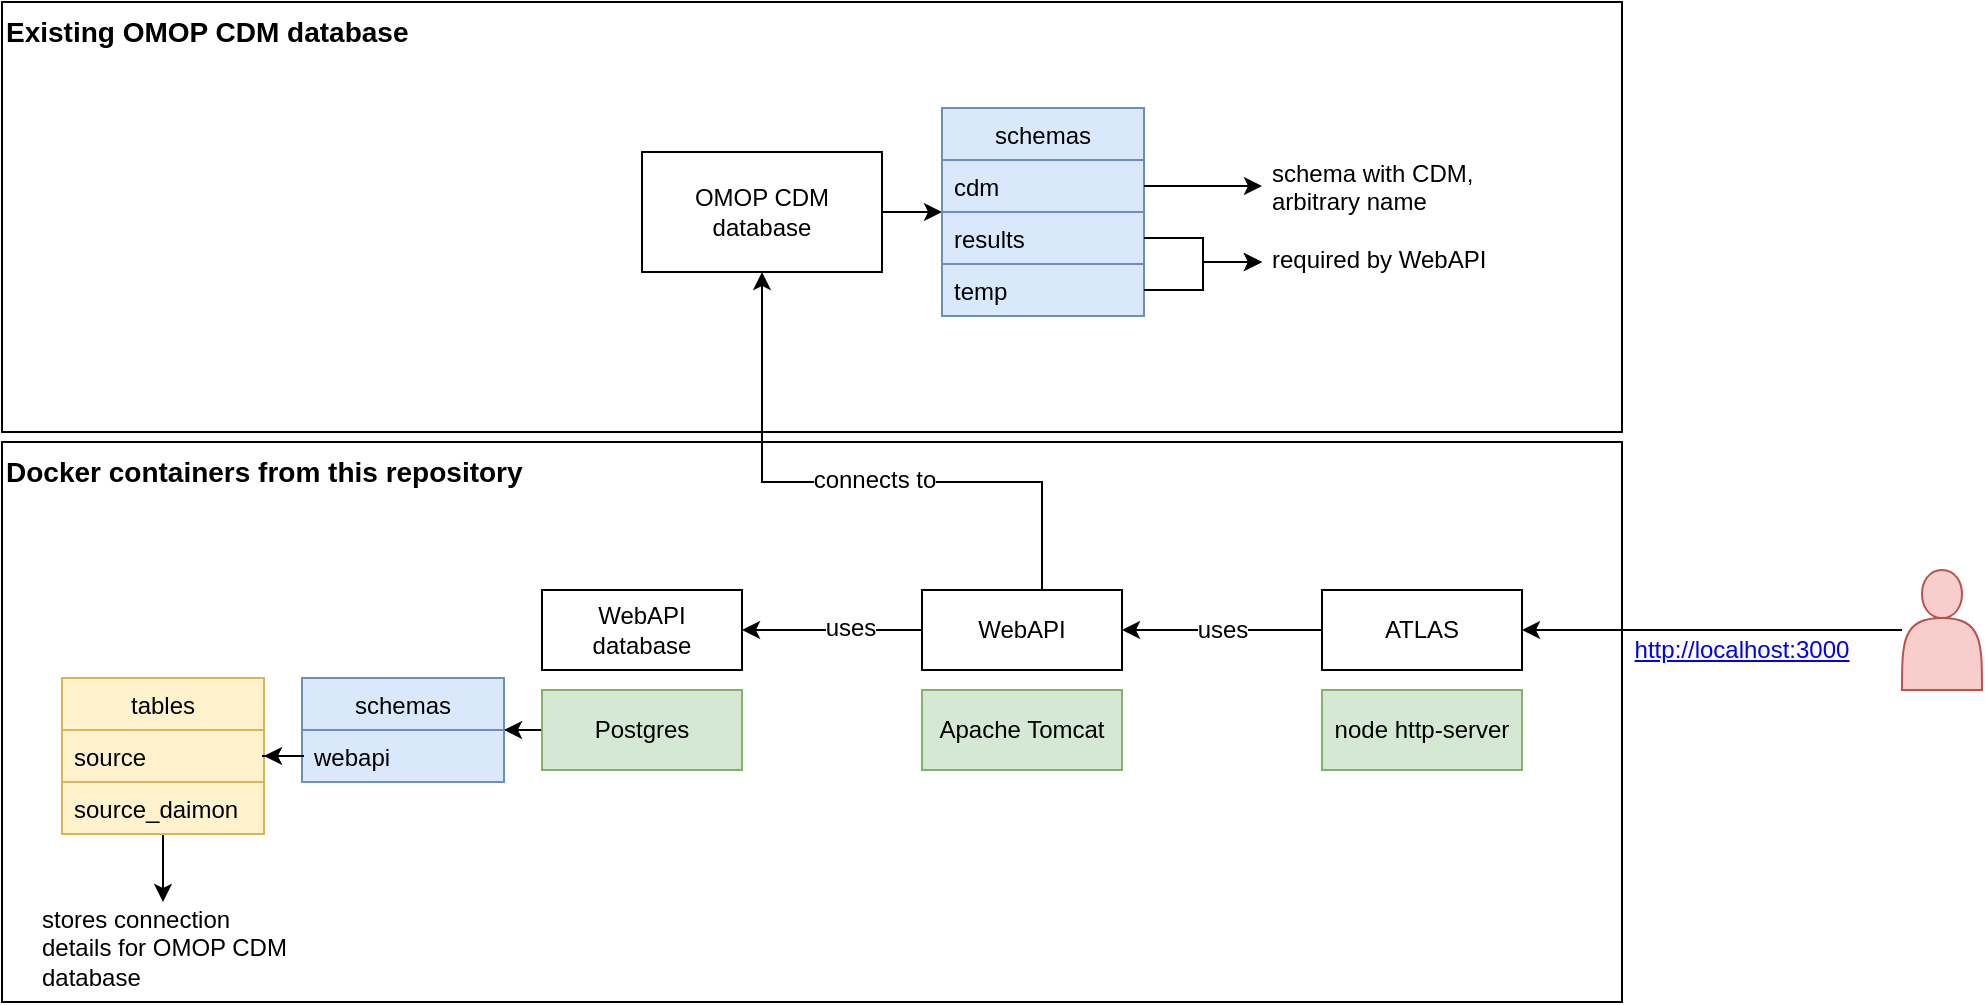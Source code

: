 <mxfile version="20.3.0" type="device"><diagram id="DGF3_mnuEF6vGy8m8po0" name="Seite-1"><mxGraphModel dx="1106" dy="997" grid="1" gridSize="10" guides="1" tooltips="1" connect="1" arrows="1" fold="1" page="1" pageScale="1" pageWidth="1169" pageHeight="827" math="0" shadow="0"><root><mxCell id="0"/><mxCell id="1" parent="0"/><mxCell id="ANL0iXv9JpBGWuAWdyvS-42" value="&lt;span style=&quot;font-size: 14px;&quot;&gt;&lt;b&gt;Existing OMOP CDM database&lt;/b&gt;&lt;/span&gt;" style="rounded=0;whiteSpace=wrap;html=1;fontSize=12;align=left;verticalAlign=top;" vertex="1" parent="1"><mxGeometry x="50" y="150" width="810" height="215" as="geometry"/></mxCell><mxCell id="ANL0iXv9JpBGWuAWdyvS-41" value="&lt;b&gt;&lt;font style=&quot;font-size: 14px;&quot;&gt;Docker containers from this repository&lt;/font&gt;&lt;/b&gt;" style="rounded=0;whiteSpace=wrap;html=1;fontSize=12;align=left;verticalAlign=top;" vertex="1" parent="1"><mxGeometry x="50" y="370" width="810" height="280" as="geometry"/></mxCell><mxCell id="ANL0iXv9JpBGWuAWdyvS-1" value="Apache Tomcat" style="rounded=0;whiteSpace=wrap;html=1;fillColor=#d5e8d4;strokeColor=#82b366;" vertex="1" parent="1"><mxGeometry x="510" y="494" width="100" height="40" as="geometry"/></mxCell><mxCell id="ANL0iXv9JpBGWuAWdyvS-54" style="edgeStyle=orthogonalEdgeStyle;rounded=0;orthogonalLoop=1;jettySize=auto;html=1;fontSize=12;" edge="1" parent="1" source="ANL0iXv9JpBGWuAWdyvS-2" target="ANL0iXv9JpBGWuAWdyvS-45"><mxGeometry relative="1" as="geometry"/></mxCell><mxCell id="ANL0iXv9JpBGWuAWdyvS-2" value="OMOP CDM database" style="rounded=0;whiteSpace=wrap;html=1;fontStyle=0" vertex="1" parent="1"><mxGeometry x="370" y="225" width="120" height="60" as="geometry"/></mxCell><mxCell id="ANL0iXv9JpBGWuAWdyvS-8" style="edgeStyle=orthogonalEdgeStyle;rounded=0;orthogonalLoop=1;jettySize=auto;html=1;entryX=0.5;entryY=1;entryDx=0;entryDy=0;" edge="1" parent="1" source="ANL0iXv9JpBGWuAWdyvS-3" target="ANL0iXv9JpBGWuAWdyvS-2"><mxGeometry relative="1" as="geometry"><Array as="points"><mxPoint x="570" y="390"/><mxPoint x="430" y="390"/></Array></mxGeometry></mxCell><mxCell id="ANL0iXv9JpBGWuAWdyvS-13" value="connects to" style="edgeLabel;html=1;align=center;verticalAlign=middle;resizable=0;points=[];fontSize=12;" vertex="1" connectable="0" parent="ANL0iXv9JpBGWuAWdyvS-8"><mxGeometry x="-0.075" y="-1" relative="1" as="geometry"><mxPoint as="offset"/></mxGeometry></mxCell><mxCell id="ANL0iXv9JpBGWuAWdyvS-16" style="edgeStyle=orthogonalEdgeStyle;rounded=0;orthogonalLoop=1;jettySize=auto;html=1;fontSize=12;" edge="1" parent="1" source="ANL0iXv9JpBGWuAWdyvS-3" target="ANL0iXv9JpBGWuAWdyvS-4"><mxGeometry relative="1" as="geometry"/></mxCell><mxCell id="ANL0iXv9JpBGWuAWdyvS-17" value="uses" style="edgeLabel;html=1;align=center;verticalAlign=middle;resizable=0;points=[];fontSize=12;" vertex="1" connectable="0" parent="ANL0iXv9JpBGWuAWdyvS-16"><mxGeometry x="-0.2" y="-1" relative="1" as="geometry"><mxPoint as="offset"/></mxGeometry></mxCell><mxCell id="ANL0iXv9JpBGWuAWdyvS-3" value="WebAPI" style="rounded=0;whiteSpace=wrap;html=1;fontStyle=0" vertex="1" parent="1"><mxGeometry x="510" y="444" width="100" height="40" as="geometry"/></mxCell><mxCell id="ANL0iXv9JpBGWuAWdyvS-4" value="&lt;div&gt;WebAPI&lt;/div&gt;&lt;div&gt;database&lt;/div&gt;" style="rounded=0;whiteSpace=wrap;html=1;fontStyle=0" vertex="1" parent="1"><mxGeometry x="320" y="444" width="100" height="40" as="geometry"/></mxCell><mxCell id="ANL0iXv9JpBGWuAWdyvS-62" style="edgeStyle=orthogonalEdgeStyle;rounded=0;orthogonalLoop=1;jettySize=auto;html=1;fontSize=12;" edge="1" parent="1" source="ANL0iXv9JpBGWuAWdyvS-5" target="ANL0iXv9JpBGWuAWdyvS-58"><mxGeometry relative="1" as="geometry"/></mxCell><mxCell id="ANL0iXv9JpBGWuAWdyvS-5" value="Postgres" style="rounded=0;whiteSpace=wrap;html=1;fillColor=#d5e8d4;strokeColor=#82b366;" vertex="1" parent="1"><mxGeometry x="320" y="494" width="100" height="40" as="geometry"/></mxCell><mxCell id="ANL0iXv9JpBGWuAWdyvS-14" style="edgeStyle=orthogonalEdgeStyle;rounded=0;orthogonalLoop=1;jettySize=auto;html=1;" edge="1" parent="1" source="ANL0iXv9JpBGWuAWdyvS-6" target="ANL0iXv9JpBGWuAWdyvS-3"><mxGeometry relative="1" as="geometry"/></mxCell><mxCell id="ANL0iXv9JpBGWuAWdyvS-15" value="uses" style="edgeLabel;html=1;align=center;verticalAlign=middle;resizable=0;points=[];fontSize=12;" vertex="1" connectable="0" parent="ANL0iXv9JpBGWuAWdyvS-14"><mxGeometry x="0.22" y="1" relative="1" as="geometry"><mxPoint x="11" y="-1" as="offset"/></mxGeometry></mxCell><mxCell id="ANL0iXv9JpBGWuAWdyvS-6" value="ATLAS" style="rounded=0;whiteSpace=wrap;html=1;fontStyle=0" vertex="1" parent="1"><mxGeometry x="710" y="444" width="100" height="40" as="geometry"/></mxCell><mxCell id="ANL0iXv9JpBGWuAWdyvS-7" value="node http-server" style="rounded=0;whiteSpace=wrap;html=1;fillColor=#d5e8d4;strokeColor=#82b366;" vertex="1" parent="1"><mxGeometry x="710" y="494" width="100" height="40" as="geometry"/></mxCell><mxCell id="ANL0iXv9JpBGWuAWdyvS-19" value="&lt;p style=&quot;font-size: 12px;&quot;&gt;&lt;font style=&quot;font-size: 12px; font-weight: normal;&quot;&gt;required by WebAPI&lt;/font&gt;&lt;/p&gt;" style="text;html=1;strokeColor=none;fillColor=none;spacing=5;spacingTop=-20;whiteSpace=wrap;overflow=hidden;rounded=0;fontSize=12;align=left;verticalAlign=top;horizontal=1;" vertex="1" parent="1"><mxGeometry x="680" y="270" width="120" height="20" as="geometry"/></mxCell><mxCell id="ANL0iXv9JpBGWuAWdyvS-23" value="&lt;p style=&quot;font-size: 12px;&quot;&gt;&lt;span style=&quot;font-size: 12px;&quot;&gt;schema with CDM, arbitrary name&lt;/span&gt;&lt;/p&gt;" style="text;html=1;strokeColor=none;fillColor=none;spacing=5;spacingTop=-20;whiteSpace=wrap;overflow=hidden;rounded=0;fontSize=12;align=left;verticalAlign=top;horizontal=1;" vertex="1" parent="1"><mxGeometry x="680" y="227" width="130" height="30" as="geometry"/></mxCell><mxCell id="ANL0iXv9JpBGWuAWdyvS-37" value="stores connection&amp;nbsp; details for OMOP CDM database" style="text;html=1;strokeColor=none;fillColor=none;spacing=5;spacingTop=-20;whiteSpace=wrap;overflow=hidden;rounded=0;fontSize=12;align=left;verticalAlign=bottom;horizontal=1;" vertex="1" parent="1"><mxGeometry x="64.5" y="600" width="132" height="50" as="geometry"/></mxCell><mxCell id="ANL0iXv9JpBGWuAWdyvS-44" style="edgeStyle=orthogonalEdgeStyle;rounded=0;orthogonalLoop=1;jettySize=auto;html=1;fontSize=14;" edge="1" parent="1" source="ANL0iXv9JpBGWuAWdyvS-43" target="ANL0iXv9JpBGWuAWdyvS-6"><mxGeometry relative="1" as="geometry"/></mxCell><mxCell id="ANL0iXv9JpBGWuAWdyvS-43" value="" style="shape=actor;whiteSpace=wrap;html=1;fontSize=14;fillColor=#f8cecc;strokeColor=#b85450;" vertex="1" parent="1"><mxGeometry x="1000" y="434" width="40" height="60" as="geometry"/></mxCell><mxCell id="ANL0iXv9JpBGWuAWdyvS-45" value="schemas" style="swimlane;fontStyle=0;childLayout=stackLayout;horizontal=1;startSize=26;fillColor=#dae8fc;horizontalStack=0;resizeParent=1;resizeParentMax=0;resizeLast=0;collapsible=1;marginBottom=0;fontSize=12;strokeColor=#6c8ebf;" vertex="1" parent="1"><mxGeometry x="520" y="203" width="101" height="104" as="geometry"><mxRectangle x="920" y="220" width="100" height="30" as="alternateBounds"/></mxGeometry></mxCell><mxCell id="ANL0iXv9JpBGWuAWdyvS-46" value="cdm" style="text;strokeColor=#6c8ebf;fillColor=#dae8fc;align=left;verticalAlign=top;spacingLeft=4;spacingRight=4;overflow=hidden;rotatable=0;points=[[0,0.5],[1,0.5]];portConstraint=eastwest;fontSize=12;" vertex="1" parent="ANL0iXv9JpBGWuAWdyvS-45"><mxGeometry y="26" width="101" height="26" as="geometry"/></mxCell><mxCell id="ANL0iXv9JpBGWuAWdyvS-47" value="results" style="text;strokeColor=#6c8ebf;fillColor=#dae8fc;align=left;verticalAlign=top;spacingLeft=4;spacingRight=4;overflow=hidden;rotatable=0;points=[[0,0.5],[1,0.5]];portConstraint=eastwest;fontSize=12;" vertex="1" parent="ANL0iXv9JpBGWuAWdyvS-45"><mxGeometry y="52" width="101" height="26" as="geometry"/></mxCell><mxCell id="ANL0iXv9JpBGWuAWdyvS-48" value="temp" style="text;strokeColor=#6c8ebf;fillColor=#dae8fc;align=left;verticalAlign=top;spacingLeft=4;spacingRight=4;overflow=hidden;rotatable=0;points=[[0,0.5],[1,0.5]];portConstraint=eastwest;fontSize=12;" vertex="1" parent="ANL0iXv9JpBGWuAWdyvS-45"><mxGeometry y="78" width="101" height="26" as="geometry"/></mxCell><mxCell id="ANL0iXv9JpBGWuAWdyvS-55" style="edgeStyle=orthogonalEdgeStyle;rounded=0;orthogonalLoop=1;jettySize=auto;html=1;fontSize=12;" edge="1" parent="1" source="ANL0iXv9JpBGWuAWdyvS-46" target="ANL0iXv9JpBGWuAWdyvS-23"><mxGeometry relative="1" as="geometry"/></mxCell><mxCell id="ANL0iXv9JpBGWuAWdyvS-56" style="edgeStyle=orthogonalEdgeStyle;rounded=0;orthogonalLoop=1;jettySize=auto;html=1;entryX=0;entryY=0.5;entryDx=0;entryDy=0;fontSize=12;" edge="1" parent="1" source="ANL0iXv9JpBGWuAWdyvS-47" target="ANL0iXv9JpBGWuAWdyvS-19"><mxGeometry relative="1" as="geometry"/></mxCell><mxCell id="ANL0iXv9JpBGWuAWdyvS-57" style="edgeStyle=orthogonalEdgeStyle;rounded=0;orthogonalLoop=1;jettySize=auto;html=1;fontSize=12;" edge="1" parent="1" source="ANL0iXv9JpBGWuAWdyvS-48" target="ANL0iXv9JpBGWuAWdyvS-19"><mxGeometry relative="1" as="geometry"/></mxCell><mxCell id="ANL0iXv9JpBGWuAWdyvS-58" value="schemas" style="swimlane;fontStyle=0;childLayout=stackLayout;horizontal=1;startSize=26;fillColor=#dae8fc;horizontalStack=0;resizeParent=1;resizeParentMax=0;resizeLast=0;collapsible=1;marginBottom=0;fontSize=12;strokeColor=#6c8ebf;" vertex="1" parent="1"><mxGeometry x="200" y="488" width="101" height="52" as="geometry"><mxRectangle x="920" y="220" width="100" height="30" as="alternateBounds"/></mxGeometry></mxCell><mxCell id="ANL0iXv9JpBGWuAWdyvS-59" value="webapi" style="text;strokeColor=#6c8ebf;fillColor=#dae8fc;align=left;verticalAlign=top;spacingLeft=4;spacingRight=4;overflow=hidden;rotatable=0;points=[[0,0.5],[1,0.5]];portConstraint=eastwest;fontSize=12;" vertex="1" parent="ANL0iXv9JpBGWuAWdyvS-58"><mxGeometry y="26" width="101" height="26" as="geometry"/></mxCell><mxCell id="ANL0iXv9JpBGWuAWdyvS-72" style="edgeStyle=orthogonalEdgeStyle;rounded=0;orthogonalLoop=1;jettySize=auto;html=1;fontSize=12;" edge="1" parent="1" source="ANL0iXv9JpBGWuAWdyvS-67" target="ANL0iXv9JpBGWuAWdyvS-37"><mxGeometry relative="1" as="geometry"/></mxCell><mxCell id="ANL0iXv9JpBGWuAWdyvS-67" value="tables" style="swimlane;fontStyle=0;childLayout=stackLayout;horizontal=1;startSize=26;fillColor=#fff2cc;horizontalStack=0;resizeParent=1;resizeParentMax=0;resizeLast=0;collapsible=1;marginBottom=0;fontSize=12;strokeColor=#d6b656;" vertex="1" parent="1"><mxGeometry x="80" y="488" width="101" height="78" as="geometry"><mxRectangle x="80" y="488" width="100" height="30" as="alternateBounds"/></mxGeometry></mxCell><mxCell id="ANL0iXv9JpBGWuAWdyvS-68" value="source" style="text;strokeColor=#d6b656;fillColor=#fff2cc;align=left;verticalAlign=top;spacingLeft=4;spacingRight=4;overflow=hidden;rotatable=0;points=[[0,0.5],[1,0.5]];portConstraint=eastwest;fontSize=12;" vertex="1" parent="ANL0iXv9JpBGWuAWdyvS-67"><mxGeometry y="26" width="101" height="26" as="geometry"/></mxCell><mxCell id="ANL0iXv9JpBGWuAWdyvS-69" value="source_daimon" style="text;strokeColor=#d6b656;fillColor=#fff2cc;align=left;verticalAlign=top;spacingLeft=4;spacingRight=4;overflow=hidden;rotatable=0;points=[[0,0.5],[1,0.5]];portConstraint=eastwest;fontSize=12;" vertex="1" parent="ANL0iXv9JpBGWuAWdyvS-67"><mxGeometry y="52" width="101" height="26" as="geometry"/></mxCell><mxCell id="ANL0iXv9JpBGWuAWdyvS-71" style="edgeStyle=orthogonalEdgeStyle;rounded=0;orthogonalLoop=1;jettySize=auto;html=1;exitX=0;exitY=0.5;exitDx=0;exitDy=0;fontSize=12;" edge="1" parent="1" source="ANL0iXv9JpBGWuAWdyvS-59" target="ANL0iXv9JpBGWuAWdyvS-67"><mxGeometry relative="1" as="geometry"/></mxCell><UserObject label="http://localhost:3000" link="https://www.draw.io" id="ANL0iXv9JpBGWuAWdyvS-95"><mxCell style="text;html=1;strokeColor=none;fillColor=none;whiteSpace=wrap;align=center;verticalAlign=middle;fontColor=#0000EE;fontStyle=4;fontSize=12;" vertex="1" parent="1"><mxGeometry x="890" y="454" width="60" height="40" as="geometry"/></mxCell></UserObject></root></mxGraphModel></diagram></mxfile>